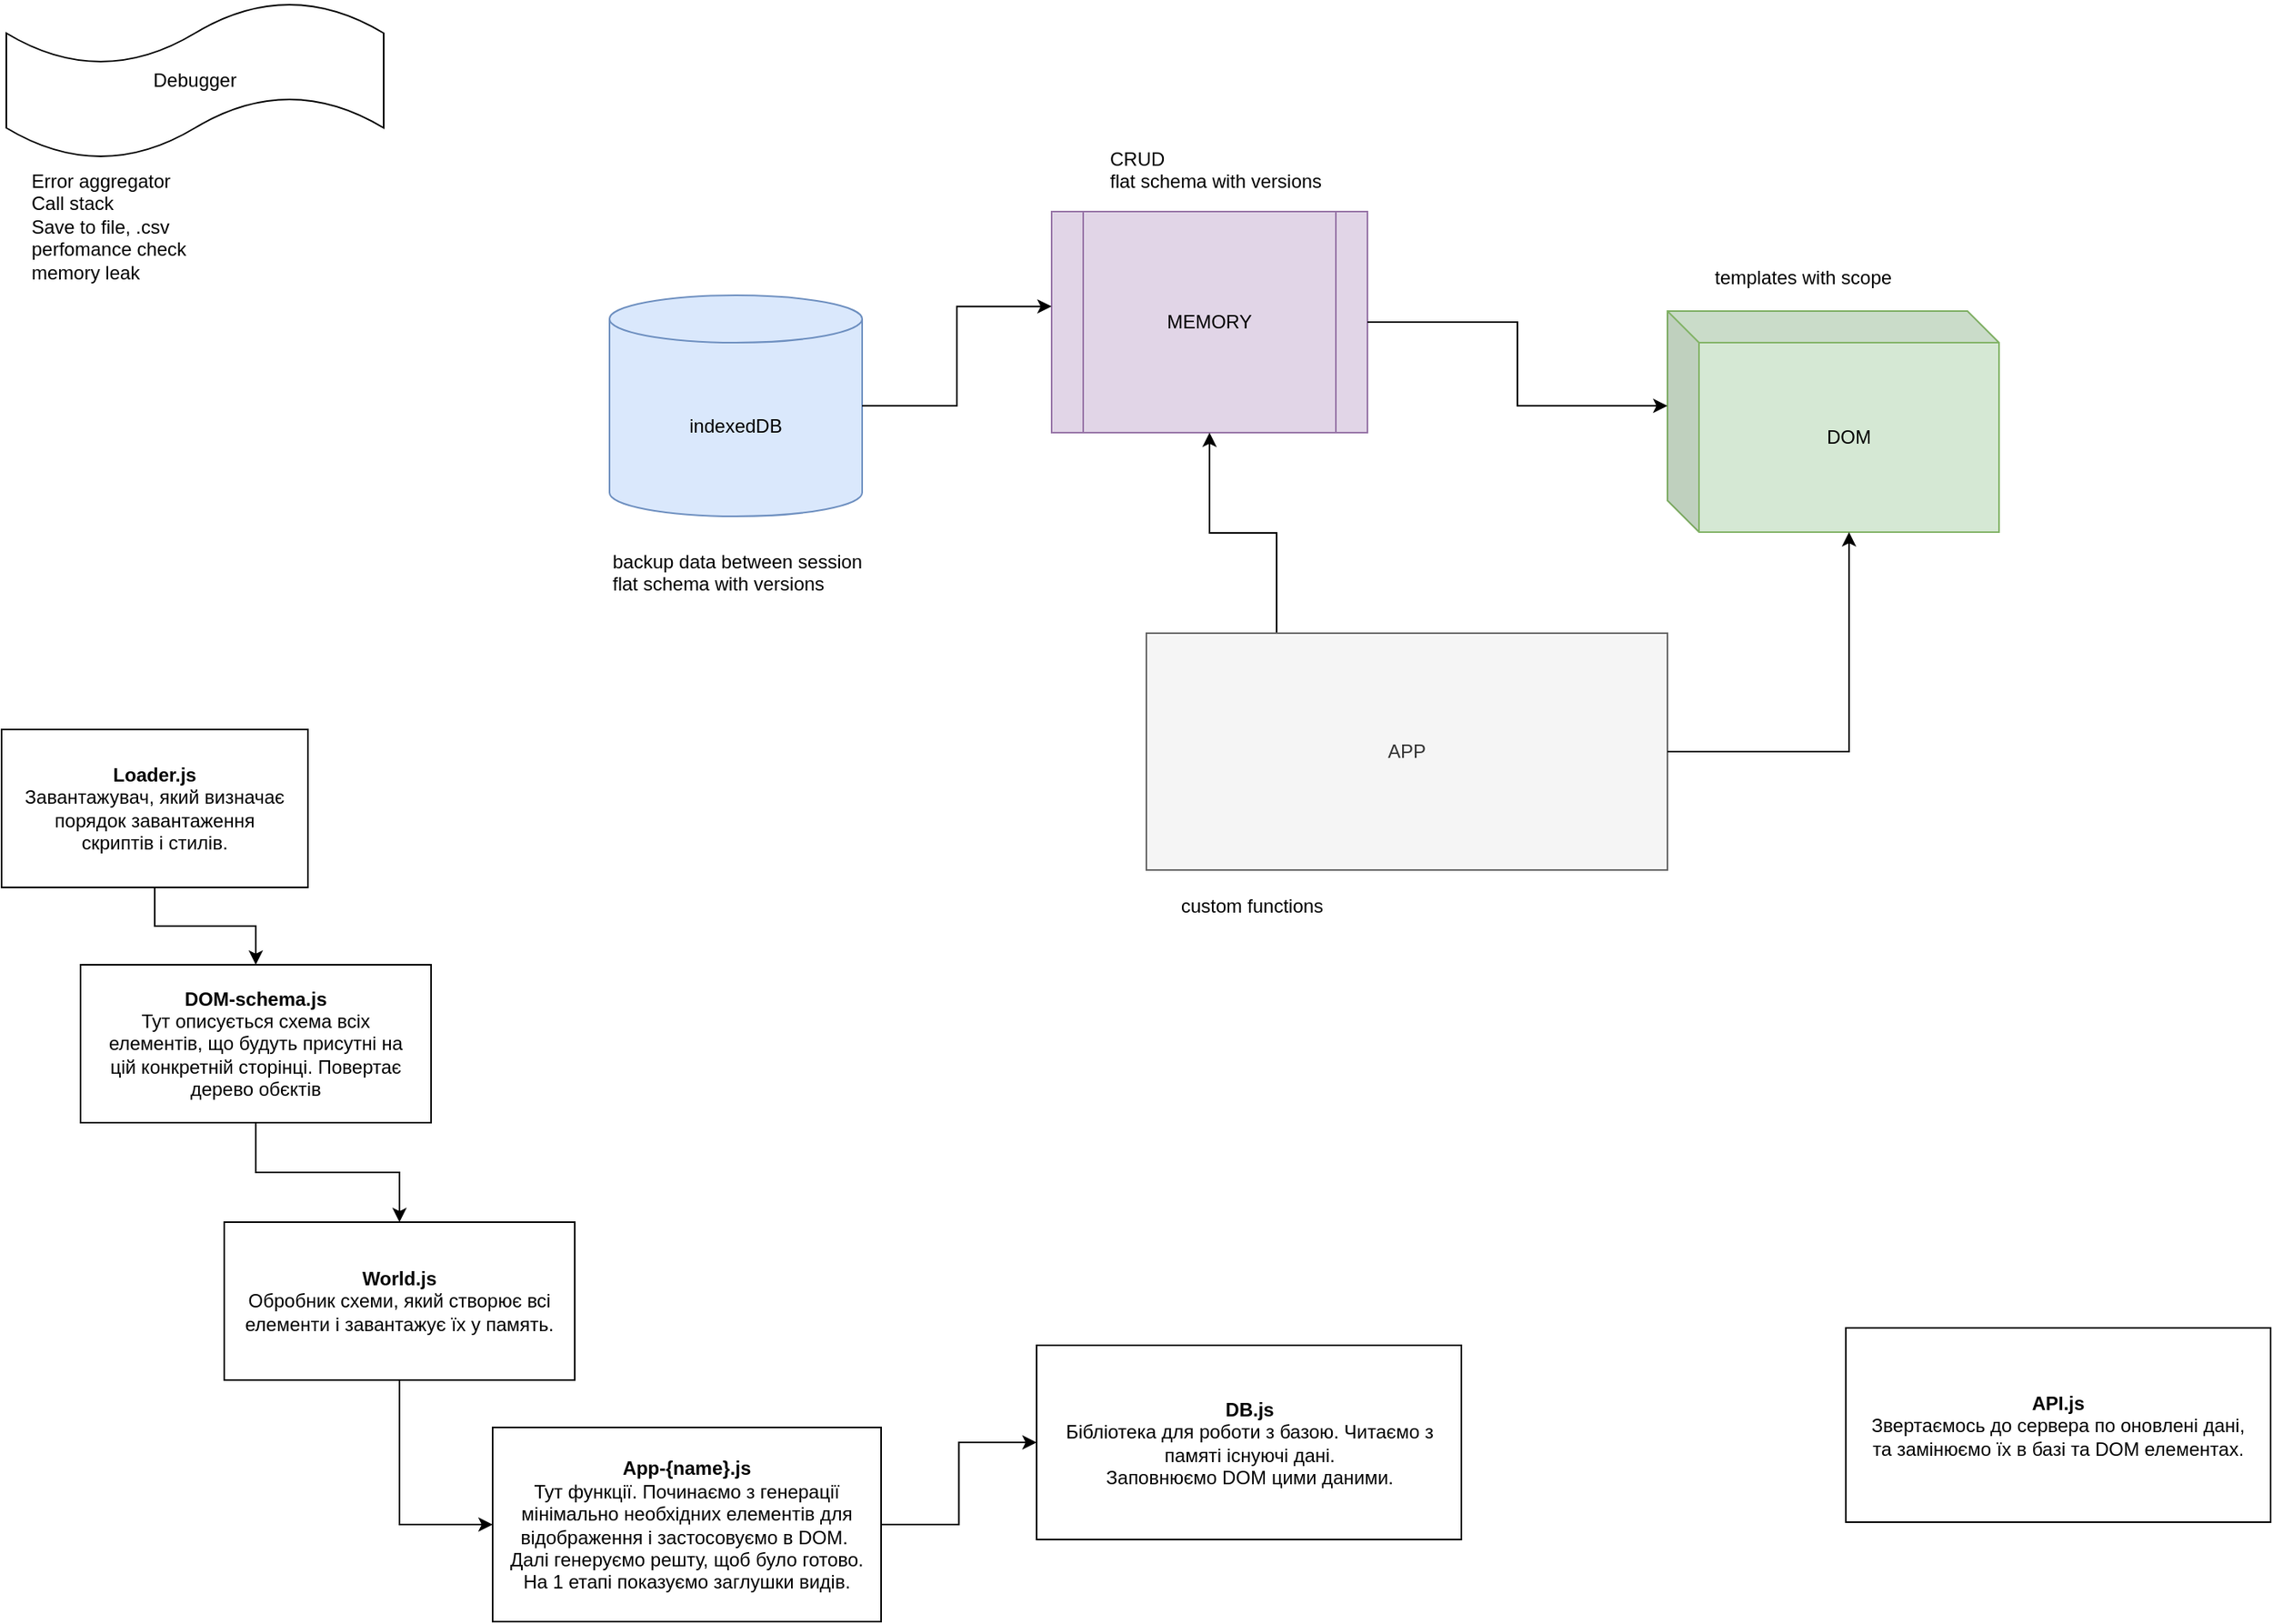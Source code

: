 <mxfile version="28.0.6">
  <diagram name="Page-1" id="NnhPgHPAexN38f0w2PTw">
    <mxGraphModel dx="2512" dy="1259" grid="0" gridSize="10" guides="1" tooltips="1" connect="1" arrows="1" fold="1" page="1" pageScale="1" pageWidth="1920" pageHeight="1200" math="0" shadow="0">
      <root>
        <mxCell id="0" />
        <mxCell id="1" parent="0" />
        <mxCell id="MT4EGV9491BI-PrRQRtM-1" value="indexedDB" style="shape=cylinder3;whiteSpace=wrap;html=1;boundedLbl=1;backgroundOutline=1;size=15;fillColor=#dae8fc;strokeColor=#6c8ebf;" parent="1" vertex="1">
          <mxGeometry x="460" y="230" width="160" height="140" as="geometry" />
        </mxCell>
        <mxCell id="MT4EGV9491BI-PrRQRtM-2" value="DOM" style="shape=cube;whiteSpace=wrap;html=1;boundedLbl=1;backgroundOutline=1;darkOpacity=0.05;darkOpacity2=0.1;fillColor=#d5e8d4;strokeColor=#82b366;" parent="1" vertex="1">
          <mxGeometry x="1130" y="240" width="210" height="140" as="geometry" />
        </mxCell>
        <mxCell id="MT4EGV9491BI-PrRQRtM-3" value="MEMORY" style="shape=process;whiteSpace=wrap;html=1;backgroundOutline=1;fillColor=#e1d5e7;strokeColor=#9673a6;" parent="1" vertex="1">
          <mxGeometry x="740" y="177" width="200" height="140" as="geometry" />
        </mxCell>
        <mxCell id="MT4EGV9491BI-PrRQRtM-15" style="edgeStyle=orthogonalEdgeStyle;rounded=0;orthogonalLoop=1;jettySize=auto;html=1;exitX=0.25;exitY=0;exitDx=0;exitDy=0;entryX=0.5;entryY=1;entryDx=0;entryDy=0;" parent="1" source="MT4EGV9491BI-PrRQRtM-4" target="MT4EGV9491BI-PrRQRtM-3" edge="1">
          <mxGeometry relative="1" as="geometry" />
        </mxCell>
        <mxCell id="MT4EGV9491BI-PrRQRtM-4" value="APP" style="rounded=0;whiteSpace=wrap;html=1;fillColor=#f5f5f5;fontColor=#333333;strokeColor=#666666;" parent="1" vertex="1">
          <mxGeometry x="800" y="444" width="330" height="150" as="geometry" />
        </mxCell>
        <mxCell id="MT4EGV9491BI-PrRQRtM-11" value="CRUD&lt;div&gt;flat schema with versions&lt;/div&gt;" style="text;html=1;whiteSpace=wrap;overflow=hidden;rounded=0;" parent="1" vertex="1">
          <mxGeometry x="775" y="130" width="180" height="120" as="geometry" />
        </mxCell>
        <mxCell id="MT4EGV9491BI-PrRQRtM-12" value="backup data between session&lt;div&gt;flat schema with versions&lt;/div&gt;" style="text;html=1;whiteSpace=wrap;overflow=hidden;rounded=0;" parent="1" vertex="1">
          <mxGeometry x="460" y="385" width="219" height="54" as="geometry" />
        </mxCell>
        <mxCell id="MT4EGV9491BI-PrRQRtM-13" style="edgeStyle=orthogonalEdgeStyle;rounded=0;orthogonalLoop=1;jettySize=auto;html=1;exitX=1;exitY=0.5;exitDx=0;exitDy=0;exitPerimeter=0;entryX=0;entryY=0.429;entryDx=0;entryDy=0;entryPerimeter=0;" parent="1" source="MT4EGV9491BI-PrRQRtM-1" target="MT4EGV9491BI-PrRQRtM-3" edge="1">
          <mxGeometry relative="1" as="geometry" />
        </mxCell>
        <mxCell id="MT4EGV9491BI-PrRQRtM-14" style="edgeStyle=orthogonalEdgeStyle;rounded=0;orthogonalLoop=1;jettySize=auto;html=1;exitX=1;exitY=0.5;exitDx=0;exitDy=0;entryX=0;entryY=0;entryDx=0;entryDy=60;entryPerimeter=0;" parent="1" source="MT4EGV9491BI-PrRQRtM-3" target="MT4EGV9491BI-PrRQRtM-2" edge="1">
          <mxGeometry relative="1" as="geometry" />
        </mxCell>
        <mxCell id="MT4EGV9491BI-PrRQRtM-16" style="edgeStyle=orthogonalEdgeStyle;rounded=0;orthogonalLoop=1;jettySize=auto;html=1;exitX=1;exitY=0.5;exitDx=0;exitDy=0;entryX=0;entryY=0;entryDx=115;entryDy=140;entryPerimeter=0;" parent="1" source="MT4EGV9491BI-PrRQRtM-4" target="MT4EGV9491BI-PrRQRtM-2" edge="1">
          <mxGeometry relative="1" as="geometry" />
        </mxCell>
        <mxCell id="MT4EGV9491BI-PrRQRtM-17" value="templates with scope" style="text;html=1;whiteSpace=wrap;overflow=hidden;rounded=0;" parent="1" vertex="1">
          <mxGeometry x="1158" y="205" width="180" height="120" as="geometry" />
        </mxCell>
        <mxCell id="MT4EGV9491BI-PrRQRtM-18" value="Debugger" style="shape=tape;whiteSpace=wrap;html=1;" parent="1" vertex="1">
          <mxGeometry x="78" y="44" width="239" height="100" as="geometry" />
        </mxCell>
        <mxCell id="MT4EGV9491BI-PrRQRtM-19" value="Error aggregator&lt;div&gt;Call stack&lt;/div&gt;&lt;div&gt;Save to file, .csv&lt;/div&gt;&lt;div&gt;perfomance check&lt;/div&gt;&lt;div&gt;memory leak&lt;/div&gt;" style="text;html=1;whiteSpace=wrap;overflow=hidden;rounded=0;" parent="1" vertex="1">
          <mxGeometry x="92" y="144" width="180" height="120" as="geometry" />
        </mxCell>
        <mxCell id="MT4EGV9491BI-PrRQRtM-21" value="custom functions" style="text;html=1;whiteSpace=wrap;overflow=hidden;rounded=0;" parent="1" vertex="1">
          <mxGeometry x="820" y="603" width="274" height="95" as="geometry" />
        </mxCell>
        <mxCell id="V3dxcGj74AWTt2-kH0hv-14" style="edgeStyle=orthogonalEdgeStyle;rounded=0;orthogonalLoop=1;jettySize=auto;html=1;exitX=0.5;exitY=1;exitDx=0;exitDy=0;entryX=0;entryY=0.5;entryDx=0;entryDy=0;" edge="1" parent="1" source="V3dxcGj74AWTt2-kH0hv-1" target="V3dxcGj74AWTt2-kH0hv-7">
          <mxGeometry relative="1" as="geometry" />
        </mxCell>
        <mxCell id="V3dxcGj74AWTt2-kH0hv-1" value="&lt;b&gt;World.js&lt;/b&gt;&lt;div&gt;Обробник схеми, який створює всі елементи і завантажує їх у память.&lt;/div&gt;" style="rounded=0;whiteSpace=wrap;html=1;spacingLeft=10;spacingRight=10;spacingTop=10;spacingBottom=10;" vertex="1" parent="1">
          <mxGeometry x="216" y="817" width="222" height="100" as="geometry" />
        </mxCell>
        <mxCell id="V3dxcGj74AWTt2-kH0hv-12" style="edgeStyle=orthogonalEdgeStyle;rounded=0;orthogonalLoop=1;jettySize=auto;html=1;exitX=0.5;exitY=1;exitDx=0;exitDy=0;entryX=0.5;entryY=0;entryDx=0;entryDy=0;" edge="1" parent="1" source="V3dxcGj74AWTt2-kH0hv-2" target="V3dxcGj74AWTt2-kH0hv-3">
          <mxGeometry relative="1" as="geometry" />
        </mxCell>
        <mxCell id="V3dxcGj74AWTt2-kH0hv-2" value="&lt;b&gt;Loader.js&lt;/b&gt;&lt;div&gt;Завантажувач, який визначає порядок завантаження скриптів і стилів.&lt;/div&gt;" style="rounded=0;whiteSpace=wrap;html=1;spacingLeft=10;spacingRight=10;spacingTop=10;spacingBottom=10;" vertex="1" parent="1">
          <mxGeometry x="75" y="505" width="194" height="100" as="geometry" />
        </mxCell>
        <mxCell id="V3dxcGj74AWTt2-kH0hv-13" style="edgeStyle=orthogonalEdgeStyle;rounded=0;orthogonalLoop=1;jettySize=auto;html=1;exitX=0.5;exitY=1;exitDx=0;exitDy=0;entryX=0.5;entryY=0;entryDx=0;entryDy=0;" edge="1" parent="1" source="V3dxcGj74AWTt2-kH0hv-3" target="V3dxcGj74AWTt2-kH0hv-1">
          <mxGeometry relative="1" as="geometry" />
        </mxCell>
        <mxCell id="V3dxcGj74AWTt2-kH0hv-3" value="&lt;b&gt;DOM-schema.js&lt;/b&gt;&lt;div&gt;Тут описується схема всіх елементів, що будуть присутні на цій конкретній сторінці. Повертає дерево обєктів&lt;/div&gt;" style="rounded=0;whiteSpace=wrap;html=1;spacingLeft=10;spacingRight=10;spacingTop=10;spacingBottom=10;" vertex="1" parent="1">
          <mxGeometry x="125" y="654" width="222" height="100" as="geometry" />
        </mxCell>
        <mxCell id="V3dxcGj74AWTt2-kH0hv-15" style="edgeStyle=orthogonalEdgeStyle;rounded=0;orthogonalLoop=1;jettySize=auto;html=1;exitX=1;exitY=0.5;exitDx=0;exitDy=0;entryX=0;entryY=0.5;entryDx=0;entryDy=0;" edge="1" parent="1" source="V3dxcGj74AWTt2-kH0hv-7" target="V3dxcGj74AWTt2-kH0hv-10">
          <mxGeometry relative="1" as="geometry" />
        </mxCell>
        <mxCell id="V3dxcGj74AWTt2-kH0hv-7" value="&lt;b&gt;App-{name}.js&lt;/b&gt;&lt;div&gt;Тут функції. Починаємо з генерації мінімально необхідних елементів для відображення і застосовуємо в DOM.&amp;nbsp;&lt;/div&gt;&lt;div&gt;Далі генеруємо решту, щоб було готово.&lt;/div&gt;&lt;div&gt;На 1 етапі показуємо заглушки видів.&lt;/div&gt;" style="rounded=0;whiteSpace=wrap;html=1;spacingLeft=10;spacingRight=10;spacingTop=10;spacingBottom=10;" vertex="1" parent="1">
          <mxGeometry x="386" y="947" width="246" height="123" as="geometry" />
        </mxCell>
        <mxCell id="V3dxcGj74AWTt2-kH0hv-10" value="&lt;b&gt;DB.js&lt;/b&gt;&lt;div&gt;Бібліотека для роботи з базою. Читаємо з памяті існуючі дані.&lt;/div&gt;&lt;div&gt;Заповнюємо DOM цими даними.&lt;/div&gt;" style="rounded=0;whiteSpace=wrap;html=1;spacingLeft=10;spacingRight=10;spacingTop=10;spacingBottom=10;" vertex="1" parent="1">
          <mxGeometry x="730.5" y="895" width="269" height="123" as="geometry" />
        </mxCell>
        <mxCell id="V3dxcGj74AWTt2-kH0hv-11" value="&lt;b&gt;API.js&lt;/b&gt;&lt;div&gt;Звертаємось до сервера по оновлені дані, та замінюємо їх в базі та DOM елементах.&lt;/div&gt;" style="rounded=0;whiteSpace=wrap;html=1;spacingLeft=10;spacingRight=10;spacingTop=10;spacingBottom=10;" vertex="1" parent="1">
          <mxGeometry x="1243" y="884" width="269" height="123" as="geometry" />
        </mxCell>
      </root>
    </mxGraphModel>
  </diagram>
</mxfile>
